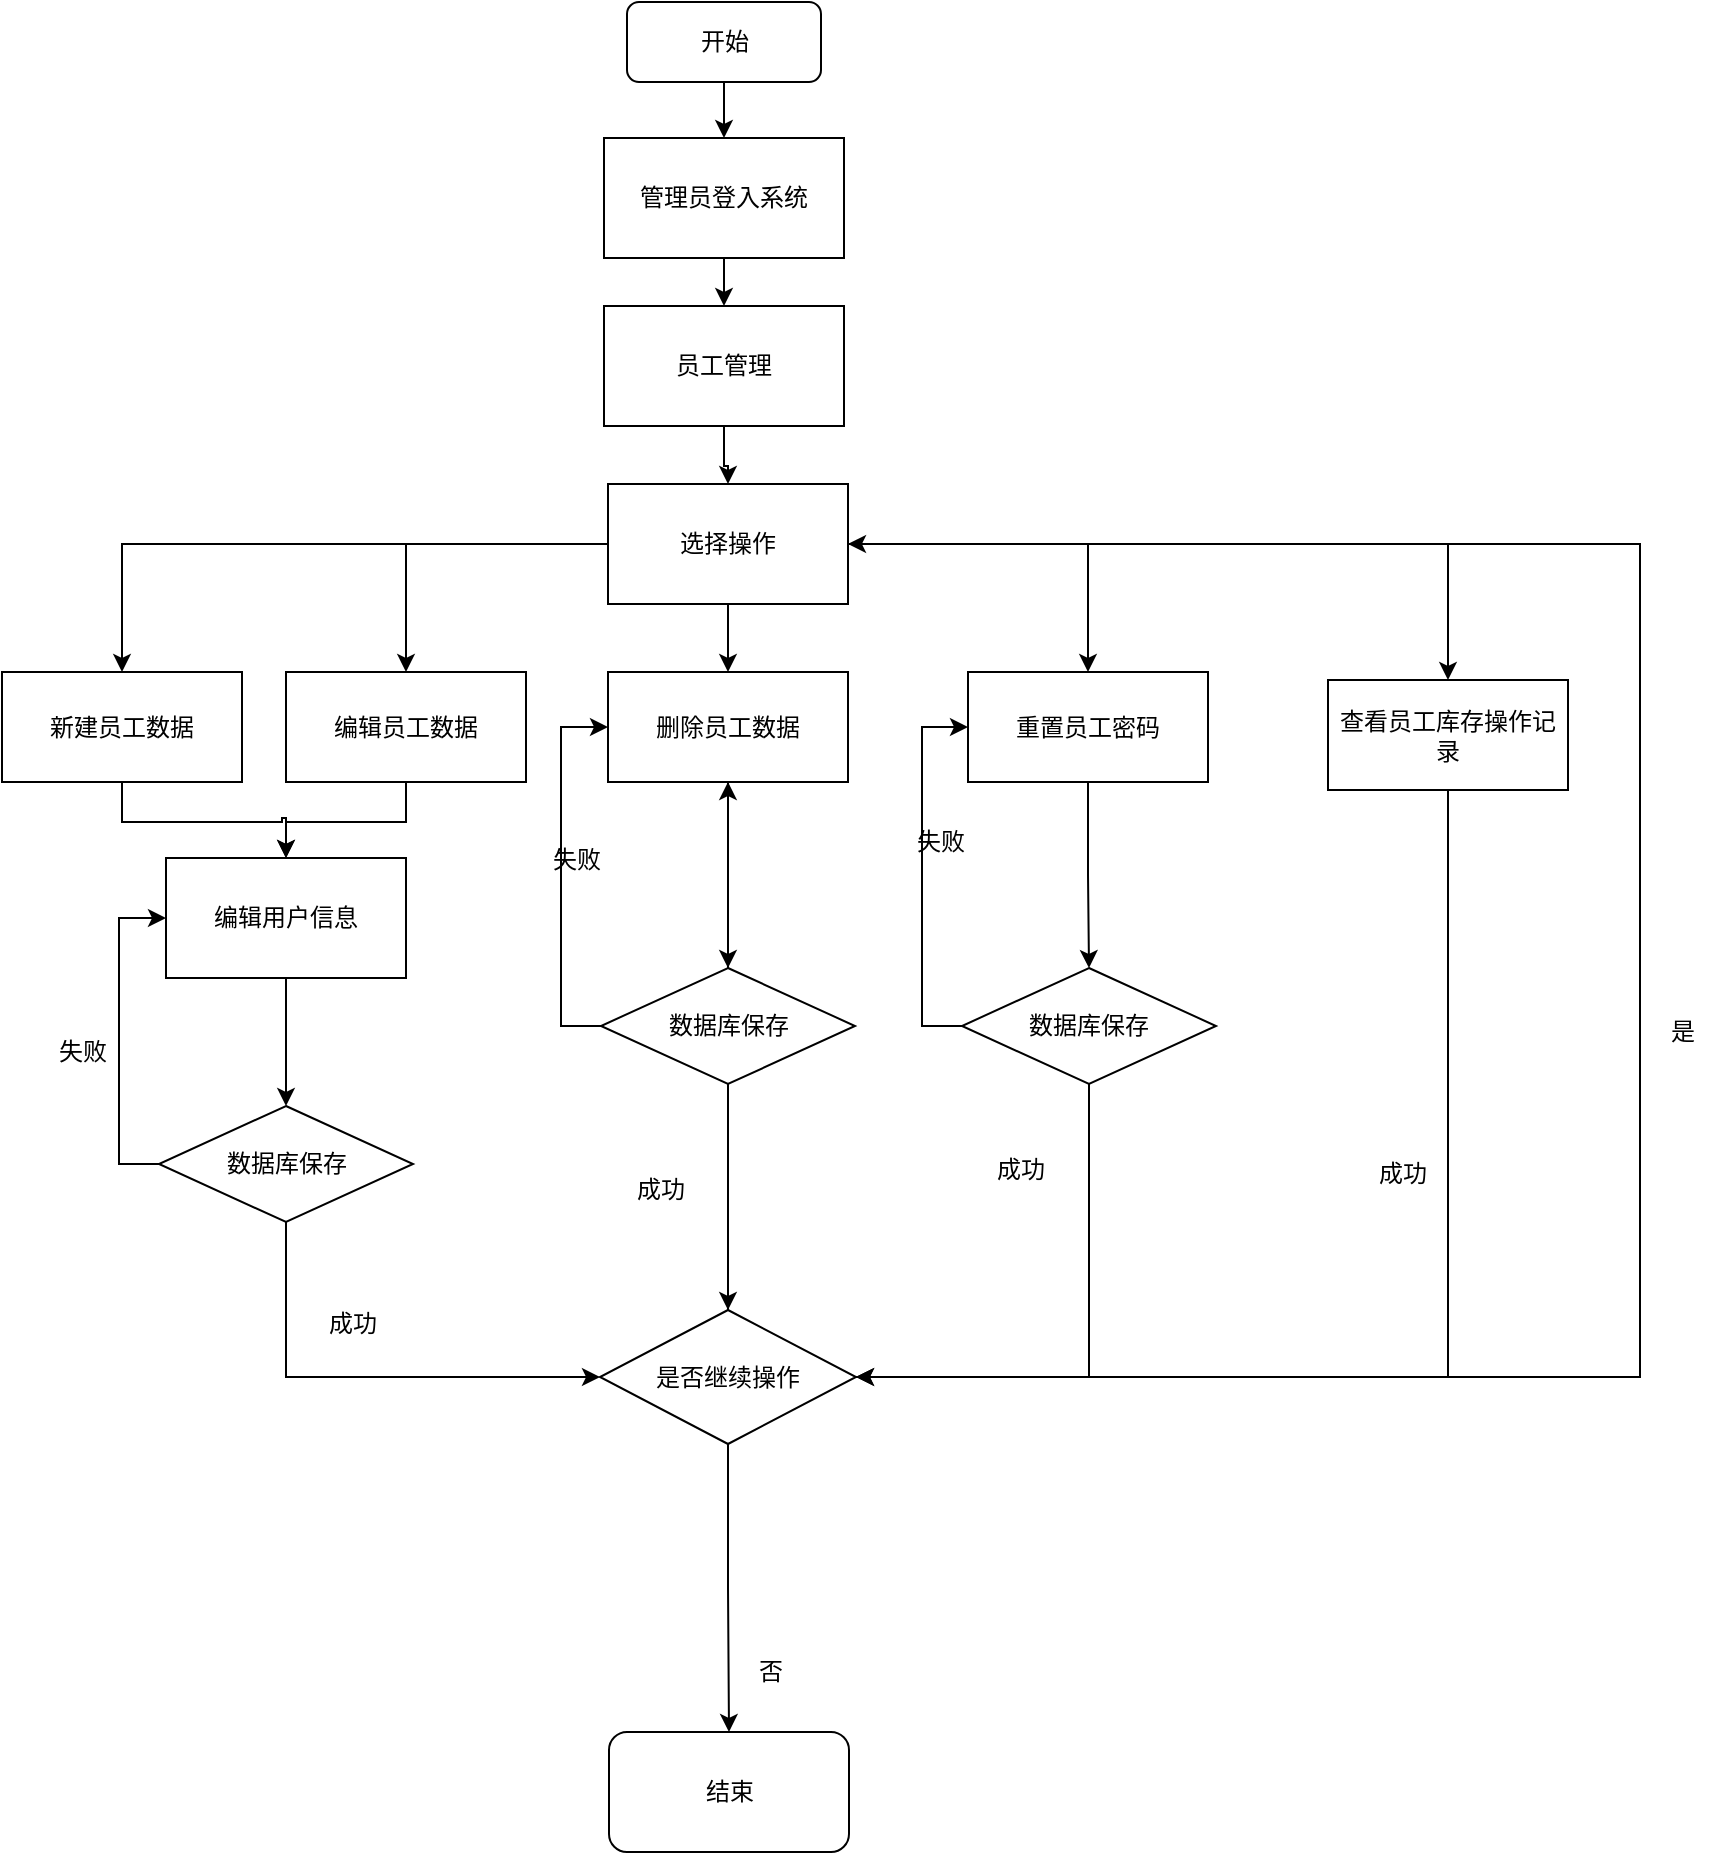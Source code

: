 <mxfile version="26.0.16">
  <diagram name="第 1 页" id="DmrCexpdW_UTFbQqnz0j">
    <mxGraphModel dx="1737" dy="955" grid="0" gridSize="10" guides="1" tooltips="1" connect="1" arrows="1" fold="1" page="0" pageScale="1" pageWidth="827" pageHeight="1169" math="0" shadow="0">
      <root>
        <mxCell id="0" />
        <mxCell id="1" parent="0" />
        <mxCell id="uBfGSXeM0kYEmdfcEIhJ-161" value="" style="edgeStyle=orthogonalEdgeStyle;rounded=0;orthogonalLoop=1;jettySize=auto;html=1;entryX=0.5;entryY=0;entryDx=0;entryDy=0;" edge="1" parent="1" source="uBfGSXeM0kYEmdfcEIhJ-162" target="uBfGSXeM0kYEmdfcEIhJ-164">
          <mxGeometry relative="1" as="geometry" />
        </mxCell>
        <mxCell id="uBfGSXeM0kYEmdfcEIhJ-162" value="开始" style="rounded=1;whiteSpace=wrap;html=1;" vertex="1" parent="1">
          <mxGeometry x="335.5" width="97" height="40" as="geometry" />
        </mxCell>
        <mxCell id="uBfGSXeM0kYEmdfcEIhJ-163" value="" style="edgeStyle=orthogonalEdgeStyle;rounded=0;orthogonalLoop=1;jettySize=auto;html=1;" edge="1" parent="1" source="uBfGSXeM0kYEmdfcEIhJ-164" target="uBfGSXeM0kYEmdfcEIhJ-166">
          <mxGeometry relative="1" as="geometry" />
        </mxCell>
        <mxCell id="uBfGSXeM0kYEmdfcEIhJ-164" value="管理员登入系统" style="rounded=0;whiteSpace=wrap;html=1;" vertex="1" parent="1">
          <mxGeometry x="324" y="68" width="120" height="60" as="geometry" />
        </mxCell>
        <mxCell id="uBfGSXeM0kYEmdfcEIhJ-165" value="" style="edgeStyle=orthogonalEdgeStyle;rounded=0;orthogonalLoop=1;jettySize=auto;html=1;" edge="1" parent="1" source="uBfGSXeM0kYEmdfcEIhJ-166" target="uBfGSXeM0kYEmdfcEIhJ-182">
          <mxGeometry relative="1" as="geometry" />
        </mxCell>
        <mxCell id="uBfGSXeM0kYEmdfcEIhJ-166" value="员工管理" style="rounded=0;whiteSpace=wrap;html=1;" vertex="1" parent="1">
          <mxGeometry x="324" y="152" width="120" height="60" as="geometry" />
        </mxCell>
        <mxCell id="uBfGSXeM0kYEmdfcEIhJ-167" style="edgeStyle=orthogonalEdgeStyle;rounded=0;orthogonalLoop=1;jettySize=auto;html=1;entryX=0.5;entryY=0;entryDx=0;entryDy=0;" edge="1" parent="1" source="uBfGSXeM0kYEmdfcEIhJ-168" target="uBfGSXeM0kYEmdfcEIhJ-184">
          <mxGeometry relative="1" as="geometry" />
        </mxCell>
        <mxCell id="uBfGSXeM0kYEmdfcEIhJ-168" value="新建员工数据" style="rounded=0;whiteSpace=wrap;html=1;" vertex="1" parent="1">
          <mxGeometry x="23" y="335" width="120" height="55" as="geometry" />
        </mxCell>
        <mxCell id="uBfGSXeM0kYEmdfcEIhJ-169" style="edgeStyle=orthogonalEdgeStyle;rounded=0;orthogonalLoop=1;jettySize=auto;html=1;entryX=0.5;entryY=0;entryDx=0;entryDy=0;" edge="1" parent="1" source="uBfGSXeM0kYEmdfcEIhJ-170" target="uBfGSXeM0kYEmdfcEIhJ-184">
          <mxGeometry relative="1" as="geometry" />
        </mxCell>
        <mxCell id="uBfGSXeM0kYEmdfcEIhJ-170" value="编辑员工数据" style="rounded=0;whiteSpace=wrap;html=1;" vertex="1" parent="1">
          <mxGeometry x="165" y="335" width="120" height="55" as="geometry" />
        </mxCell>
        <mxCell id="uBfGSXeM0kYEmdfcEIhJ-171" value="" style="edgeStyle=orthogonalEdgeStyle;rounded=0;orthogonalLoop=1;jettySize=auto;html=1;" edge="1" parent="1" source="uBfGSXeM0kYEmdfcEIhJ-172" target="uBfGSXeM0kYEmdfcEIhJ-196">
          <mxGeometry relative="1" as="geometry" />
        </mxCell>
        <mxCell id="uBfGSXeM0kYEmdfcEIhJ-172" value="删除员工数据" style="rounded=0;whiteSpace=wrap;html=1;" vertex="1" parent="1">
          <mxGeometry x="326" y="335" width="120" height="55" as="geometry" />
        </mxCell>
        <mxCell id="uBfGSXeM0kYEmdfcEIhJ-173" value="" style="edgeStyle=orthogonalEdgeStyle;rounded=0;orthogonalLoop=1;jettySize=auto;html=1;" edge="1" parent="1" source="uBfGSXeM0kYEmdfcEIhJ-174" target="uBfGSXeM0kYEmdfcEIhJ-201">
          <mxGeometry relative="1" as="geometry" />
        </mxCell>
        <mxCell id="uBfGSXeM0kYEmdfcEIhJ-174" value="重置员工密码" style="rounded=0;whiteSpace=wrap;html=1;" vertex="1" parent="1">
          <mxGeometry x="506" y="335" width="120" height="55" as="geometry" />
        </mxCell>
        <mxCell id="uBfGSXeM0kYEmdfcEIhJ-175" style="edgeStyle=orthogonalEdgeStyle;rounded=0;orthogonalLoop=1;jettySize=auto;html=1;entryX=1;entryY=0.5;entryDx=0;entryDy=0;exitX=0.5;exitY=1;exitDx=0;exitDy=0;" edge="1" parent="1" source="uBfGSXeM0kYEmdfcEIhJ-176" target="uBfGSXeM0kYEmdfcEIhJ-191">
          <mxGeometry relative="1" as="geometry" />
        </mxCell>
        <mxCell id="uBfGSXeM0kYEmdfcEIhJ-176" value="查看员工库存操作记录" style="rounded=0;whiteSpace=wrap;html=1;" vertex="1" parent="1">
          <mxGeometry x="686" y="339" width="120" height="55" as="geometry" />
        </mxCell>
        <mxCell id="uBfGSXeM0kYEmdfcEIhJ-177" style="edgeStyle=orthogonalEdgeStyle;rounded=0;orthogonalLoop=1;jettySize=auto;html=1;" edge="1" parent="1" source="uBfGSXeM0kYEmdfcEIhJ-182" target="uBfGSXeM0kYEmdfcEIhJ-168">
          <mxGeometry relative="1" as="geometry" />
        </mxCell>
        <mxCell id="uBfGSXeM0kYEmdfcEIhJ-178" style="edgeStyle=orthogonalEdgeStyle;rounded=0;orthogonalLoop=1;jettySize=auto;html=1;" edge="1" parent="1" source="uBfGSXeM0kYEmdfcEIhJ-182" target="uBfGSXeM0kYEmdfcEIhJ-170">
          <mxGeometry relative="1" as="geometry" />
        </mxCell>
        <mxCell id="uBfGSXeM0kYEmdfcEIhJ-179" value="" style="edgeStyle=orthogonalEdgeStyle;rounded=0;orthogonalLoop=1;jettySize=auto;html=1;" edge="1" parent="1" source="uBfGSXeM0kYEmdfcEIhJ-182" target="uBfGSXeM0kYEmdfcEIhJ-172">
          <mxGeometry relative="1" as="geometry" />
        </mxCell>
        <mxCell id="uBfGSXeM0kYEmdfcEIhJ-180" style="edgeStyle=orthogonalEdgeStyle;rounded=0;orthogonalLoop=1;jettySize=auto;html=1;" edge="1" parent="1" source="uBfGSXeM0kYEmdfcEIhJ-182" target="uBfGSXeM0kYEmdfcEIhJ-174">
          <mxGeometry relative="1" as="geometry" />
        </mxCell>
        <mxCell id="uBfGSXeM0kYEmdfcEIhJ-181" style="edgeStyle=orthogonalEdgeStyle;rounded=0;orthogonalLoop=1;jettySize=auto;html=1;" edge="1" parent="1" source="uBfGSXeM0kYEmdfcEIhJ-182" target="uBfGSXeM0kYEmdfcEIhJ-176">
          <mxGeometry relative="1" as="geometry" />
        </mxCell>
        <mxCell id="uBfGSXeM0kYEmdfcEIhJ-182" value="选择操作" style="rounded=0;whiteSpace=wrap;html=1;" vertex="1" parent="1">
          <mxGeometry x="326" y="241" width="120" height="60" as="geometry" />
        </mxCell>
        <mxCell id="uBfGSXeM0kYEmdfcEIhJ-183" style="edgeStyle=orthogonalEdgeStyle;rounded=0;orthogonalLoop=1;jettySize=auto;html=1;" edge="1" parent="1" source="uBfGSXeM0kYEmdfcEIhJ-184" target="uBfGSXeM0kYEmdfcEIhJ-187">
          <mxGeometry relative="1" as="geometry" />
        </mxCell>
        <mxCell id="uBfGSXeM0kYEmdfcEIhJ-184" value="编辑用户信息" style="rounded=0;whiteSpace=wrap;html=1;" vertex="1" parent="1">
          <mxGeometry x="105" y="428" width="120" height="60" as="geometry" />
        </mxCell>
        <mxCell id="uBfGSXeM0kYEmdfcEIhJ-185" style="edgeStyle=orthogonalEdgeStyle;rounded=0;orthogonalLoop=1;jettySize=auto;html=1;entryX=0;entryY=0.5;entryDx=0;entryDy=0;exitX=0.5;exitY=1;exitDx=0;exitDy=0;" edge="1" parent="1" source="uBfGSXeM0kYEmdfcEIhJ-187" target="uBfGSXeM0kYEmdfcEIhJ-191">
          <mxGeometry relative="1" as="geometry" />
        </mxCell>
        <mxCell id="uBfGSXeM0kYEmdfcEIhJ-186" style="edgeStyle=orthogonalEdgeStyle;rounded=0;orthogonalLoop=1;jettySize=auto;html=1;entryX=0;entryY=0.5;entryDx=0;entryDy=0;exitX=0;exitY=0.5;exitDx=0;exitDy=0;" edge="1" parent="1" source="uBfGSXeM0kYEmdfcEIhJ-187" target="uBfGSXeM0kYEmdfcEIhJ-184">
          <mxGeometry relative="1" as="geometry" />
        </mxCell>
        <mxCell id="uBfGSXeM0kYEmdfcEIhJ-187" value="数据库保存" style="rhombus;whiteSpace=wrap;html=1;" vertex="1" parent="1">
          <mxGeometry x="101.5" y="552" width="127" height="58" as="geometry" />
        </mxCell>
        <mxCell id="uBfGSXeM0kYEmdfcEIhJ-188" value="" style="edgeStyle=orthogonalEdgeStyle;rounded=0;orthogonalLoop=1;jettySize=auto;html=1;" edge="1" parent="1" source="uBfGSXeM0kYEmdfcEIhJ-191" target="uBfGSXeM0kYEmdfcEIhJ-205">
          <mxGeometry relative="1" as="geometry">
            <mxPoint x="386.0" y="804.5" as="targetPoint" />
          </mxGeometry>
        </mxCell>
        <mxCell id="uBfGSXeM0kYEmdfcEIhJ-189" style="edgeStyle=orthogonalEdgeStyle;rounded=0;orthogonalLoop=1;jettySize=auto;html=1;" edge="1" parent="1" source="uBfGSXeM0kYEmdfcEIhJ-191" target="uBfGSXeM0kYEmdfcEIhJ-172">
          <mxGeometry relative="1" as="geometry" />
        </mxCell>
        <mxCell id="uBfGSXeM0kYEmdfcEIhJ-190" style="edgeStyle=orthogonalEdgeStyle;rounded=0;orthogonalLoop=1;jettySize=auto;html=1;entryX=1;entryY=0.5;entryDx=0;entryDy=0;" edge="1" parent="1" source="uBfGSXeM0kYEmdfcEIhJ-191" target="uBfGSXeM0kYEmdfcEIhJ-182">
          <mxGeometry relative="1" as="geometry">
            <Array as="points">
              <mxPoint x="842" y="688" />
              <mxPoint x="842" y="271" />
            </Array>
          </mxGeometry>
        </mxCell>
        <mxCell id="uBfGSXeM0kYEmdfcEIhJ-191" value="是否继续操作" style="rhombus;whiteSpace=wrap;html=1;" vertex="1" parent="1">
          <mxGeometry x="322" y="654" width="128" height="67" as="geometry" />
        </mxCell>
        <mxCell id="uBfGSXeM0kYEmdfcEIhJ-192" value="成功" style="text;html=1;align=center;verticalAlign=middle;resizable=0;points=[];autosize=1;strokeColor=none;fillColor=none;" vertex="1" parent="1">
          <mxGeometry x="177" y="648" width="42" height="26" as="geometry" />
        </mxCell>
        <mxCell id="uBfGSXeM0kYEmdfcEIhJ-193" value="失败" style="text;html=1;align=center;verticalAlign=middle;resizable=0;points=[];autosize=1;strokeColor=none;fillColor=none;" vertex="1" parent="1">
          <mxGeometry x="42" y="512" width="42" height="26" as="geometry" />
        </mxCell>
        <mxCell id="uBfGSXeM0kYEmdfcEIhJ-194" style="edgeStyle=orthogonalEdgeStyle;rounded=0;orthogonalLoop=1;jettySize=auto;html=1;entryX=0;entryY=0.5;entryDx=0;entryDy=0;exitX=0;exitY=0.5;exitDx=0;exitDy=0;" edge="1" parent="1" source="uBfGSXeM0kYEmdfcEIhJ-196" target="uBfGSXeM0kYEmdfcEIhJ-172">
          <mxGeometry relative="1" as="geometry" />
        </mxCell>
        <mxCell id="uBfGSXeM0kYEmdfcEIhJ-195" value="" style="edgeStyle=orthogonalEdgeStyle;rounded=0;orthogonalLoop=1;jettySize=auto;html=1;" edge="1" parent="1" source="uBfGSXeM0kYEmdfcEIhJ-196" target="uBfGSXeM0kYEmdfcEIhJ-191">
          <mxGeometry relative="1" as="geometry" />
        </mxCell>
        <mxCell id="uBfGSXeM0kYEmdfcEIhJ-196" value="数据库保存" style="rhombus;whiteSpace=wrap;html=1;" vertex="1" parent="1">
          <mxGeometry x="322.5" y="483" width="127" height="58" as="geometry" />
        </mxCell>
        <mxCell id="uBfGSXeM0kYEmdfcEIhJ-197" value="失败" style="text;html=1;align=center;verticalAlign=middle;resizable=0;points=[];autosize=1;strokeColor=none;fillColor=none;" vertex="1" parent="1">
          <mxGeometry x="289" y="416" width="42" height="26" as="geometry" />
        </mxCell>
        <mxCell id="uBfGSXeM0kYEmdfcEIhJ-198" value="成功" style="text;html=1;align=center;verticalAlign=middle;resizable=0;points=[];autosize=1;strokeColor=none;fillColor=none;" vertex="1" parent="1">
          <mxGeometry x="331" y="581" width="42" height="26" as="geometry" />
        </mxCell>
        <mxCell id="uBfGSXeM0kYEmdfcEIhJ-199" style="edgeStyle=orthogonalEdgeStyle;rounded=0;orthogonalLoop=1;jettySize=auto;html=1;entryX=0;entryY=0.5;entryDx=0;entryDy=0;exitX=0;exitY=0.5;exitDx=0;exitDy=0;" edge="1" parent="1" source="uBfGSXeM0kYEmdfcEIhJ-201" target="uBfGSXeM0kYEmdfcEIhJ-174">
          <mxGeometry relative="1" as="geometry" />
        </mxCell>
        <mxCell id="uBfGSXeM0kYEmdfcEIhJ-200" style="edgeStyle=orthogonalEdgeStyle;rounded=0;orthogonalLoop=1;jettySize=auto;html=1;entryX=1;entryY=0.5;entryDx=0;entryDy=0;exitX=0.5;exitY=1;exitDx=0;exitDy=0;" edge="1" parent="1" source="uBfGSXeM0kYEmdfcEIhJ-201" target="uBfGSXeM0kYEmdfcEIhJ-191">
          <mxGeometry relative="1" as="geometry" />
        </mxCell>
        <mxCell id="uBfGSXeM0kYEmdfcEIhJ-201" value="数据库保存" style="rhombus;whiteSpace=wrap;html=1;" vertex="1" parent="1">
          <mxGeometry x="503" y="483" width="127" height="58" as="geometry" />
        </mxCell>
        <mxCell id="uBfGSXeM0kYEmdfcEIhJ-202" value="失败" style="text;html=1;align=center;verticalAlign=middle;resizable=0;points=[];autosize=1;strokeColor=none;fillColor=none;" vertex="1" parent="1">
          <mxGeometry x="471" y="407" width="42" height="26" as="geometry" />
        </mxCell>
        <mxCell id="uBfGSXeM0kYEmdfcEIhJ-203" value="成功" style="text;html=1;align=center;verticalAlign=middle;resizable=0;points=[];autosize=1;strokeColor=none;fillColor=none;" vertex="1" parent="1">
          <mxGeometry x="511" y="571" width="42" height="26" as="geometry" />
        </mxCell>
        <mxCell id="uBfGSXeM0kYEmdfcEIhJ-204" value="成功" style="text;html=1;align=center;verticalAlign=middle;resizable=0;points=[];autosize=1;strokeColor=none;fillColor=none;" vertex="1" parent="1">
          <mxGeometry x="702" y="573" width="42" height="26" as="geometry" />
        </mxCell>
        <mxCell id="uBfGSXeM0kYEmdfcEIhJ-205" value="结束" style="rounded=1;whiteSpace=wrap;html=1;" vertex="1" parent="1">
          <mxGeometry x="326.5" y="865" width="120" height="60" as="geometry" />
        </mxCell>
        <mxCell id="uBfGSXeM0kYEmdfcEIhJ-206" value="否" style="text;html=1;align=center;verticalAlign=middle;resizable=0;points=[];autosize=1;strokeColor=none;fillColor=none;" vertex="1" parent="1">
          <mxGeometry x="392" y="822" width="30" height="26" as="geometry" />
        </mxCell>
        <mxCell id="uBfGSXeM0kYEmdfcEIhJ-207" value="是" style="text;html=1;align=center;verticalAlign=middle;resizable=0;points=[];autosize=1;strokeColor=none;fillColor=none;" vertex="1" parent="1">
          <mxGeometry x="848" y="502" width="30" height="26" as="geometry" />
        </mxCell>
      </root>
    </mxGraphModel>
  </diagram>
</mxfile>
